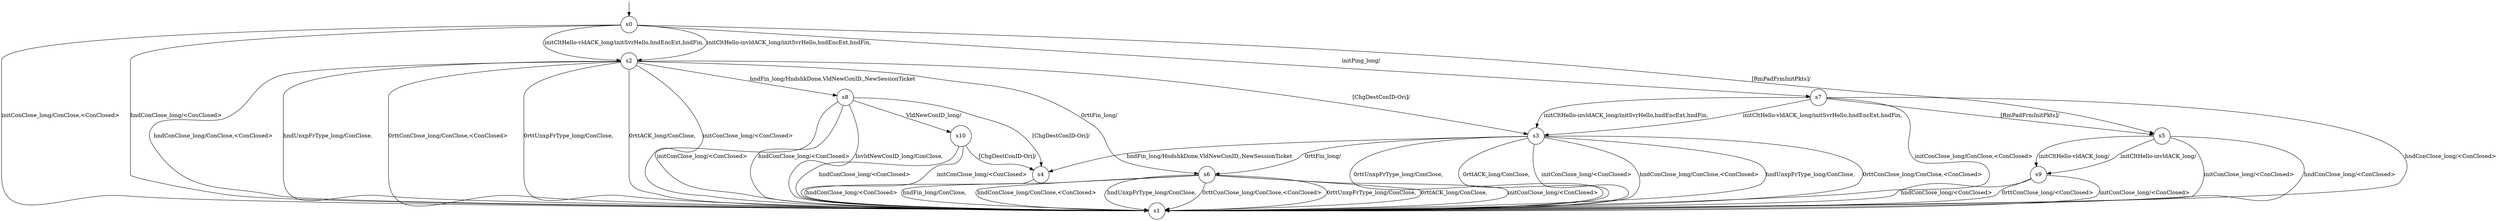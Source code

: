 digraph g {

s0 [shape="circle" label="s0"];
s1 [shape="circle" label="s1"];
s2 [shape="circle" label="s2"];
s3 [shape="circle" label="s3"];
s4 [shape="circle" label="s4"];
s5 [shape="circle" label="s5"];
s6 [shape="circle" label="s6"];
s7 [shape="circle" label="s7"];
s8 [shape="circle" label="s8"];
s9 [shape="circle" label="s9"];
s10 [shape="circle" label="s10"];
s0 -> s7 [label="initPing_long/ "];
s0 -> s1 [label="initConClose_long/ConClose,<ConClosed> "];
s0 -> s2 [label="initCltHello-vldACK_long/initSvrHello,hndEncExt,hndFin, "];
s0 -> s2 [label="initCltHello-invldACK_long/initSvrHello,hndEncExt,hndFin, "];
s0 -> s1 [label="hndConClose_long/<ConClosed> "];
s0 -> s5 [label="[RmPadFrmInitPkts]/ "];
s2 -> s1 [label="initConClose_long/<ConClosed> "];
s2 -> s8 [label="hndFin_long/HndshkDone,VldNewConID,,NewSessionTicket "];
s2 -> s1 [label="hndConClose_long/ConClose,<ConClosed> "];
s2 -> s1 [label="hndUnxpFrType_long/ConClose, "];
s2 -> s1 [label="0rttConClose_long/ConClose,<ConClosed> "];
s2 -> s6 [label="0rttFin_long/ "];
s2 -> s1 [label="0rttUnxpFrType_long/ConClose, "];
s2 -> s1 [label="0rttACK_long/ConClose, "];
s2 -> s3 [label="[ChgDestConID-Ori]/ "];
s3 -> s1 [label="initConClose_long/<ConClosed> "];
s3 -> s4 [label="hndFin_long/HndshkDone,VldNewConID,,NewSessionTicket "];
s3 -> s1 [label="hndConClose_long/ConClose,<ConClosed> "];
s3 -> s1 [label="hndUnxpFrType_long/ConClose, "];
s3 -> s1 [label="0rttConClose_long/ConClose,<ConClosed> "];
s3 -> s6 [label="0rttFin_long/ "];
s3 -> s1 [label="0rttUnxpFrType_long/ConClose, "];
s3 -> s1 [label="0rttACK_long/ConClose, "];
s4 -> s1 [label="hndConClose_long/<ConClosed> "];
s5 -> s1 [label="initConClose_long/<ConClosed> "];
s5 -> s9 [label="initCltHello-vldACK_long/ "];
s5 -> s9 [label="initCltHello-invldACK_long/ "];
s5 -> s1 [label="hndConClose_long/<ConClosed> "];
s6 -> s1 [label="initConClose_long/<ConClosed> "];
s6 -> s1 [label="hndFin_long/ConClose, "];
s6 -> s1 [label="hndConClose_long/ConClose,<ConClosed> "];
s6 -> s1 [label="hndUnxpFrType_long/ConClose, "];
s6 -> s1 [label="0rttConClose_long/ConClose,<ConClosed> "];
s6 -> s1 [label="0rttUnxpFrType_long/ConClose, "];
s6 -> s1 [label="0rttACK_long/ConClose, "];
s7 -> s1 [label="initConClose_long/ConClose,<ConClosed> "];
s7 -> s3 [label="initCltHello-vldACK_long/initSvrHello,hndEncExt,hndFin, "];
s7 -> s3 [label="initCltHello-invldACK_long/initSvrHello,hndEncExt,hndFin, "];
s7 -> s1 [label="hndConClose_long/<ConClosed> "];
s7 -> s5 [label="[RmPadFrmInitPkts]/ "];
s8 -> s1 [label="initConClose_long/<ConClosed> "];
s8 -> s1 [label="hndConClose_long/<ConClosed> "];
s8 -> s10 [label="VldNewConID_long/ "];
s8 -> s1 [label="InvldNewConID_long/ConClose, "];
s8 -> s4 [label="[ChgDestConID-Ori]/ "];
s9 -> s1 [label="initConClose_long/<ConClosed> "];
s9 -> s1 [label="hndConClose_long/<ConClosed> "];
s9 -> s1 [label="0rttConClose_long/<ConClosed> "];
s10 -> s1 [label="initConClose_long/<ConClosed> "];
s10 -> s1 [label="hndConClose_long/<ConClosed> "];
s10 -> s4 [label="[ChgDestConID-Ori]/ "];

__start0 [label="" shape="none" width="0" height="0"];
__start0 -> s0;

}
